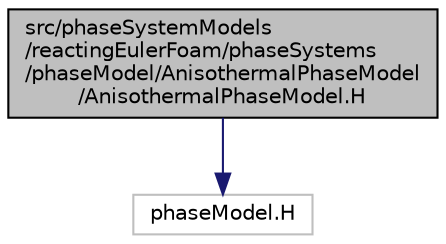 digraph "src/phaseSystemModels/reactingEulerFoam/phaseSystems/phaseModel/AnisothermalPhaseModel/AnisothermalPhaseModel.H"
{
  bgcolor="transparent";
  edge [fontname="Helvetica",fontsize="10",labelfontname="Helvetica",labelfontsize="10"];
  node [fontname="Helvetica",fontsize="10",shape=record];
  Node1 [label="src/phaseSystemModels\l/reactingEulerFoam/phaseSystems\l/phaseModel/AnisothermalPhaseModel\l/AnisothermalPhaseModel.H",height=0.2,width=0.4,color="black", fillcolor="grey75", style="filled" fontcolor="black"];
  Node1 -> Node2 [color="midnightblue",fontsize="10",style="solid",fontname="Helvetica"];
  Node2 [label="phaseModel.H",height=0.2,width=0.4,color="grey75"];
}
